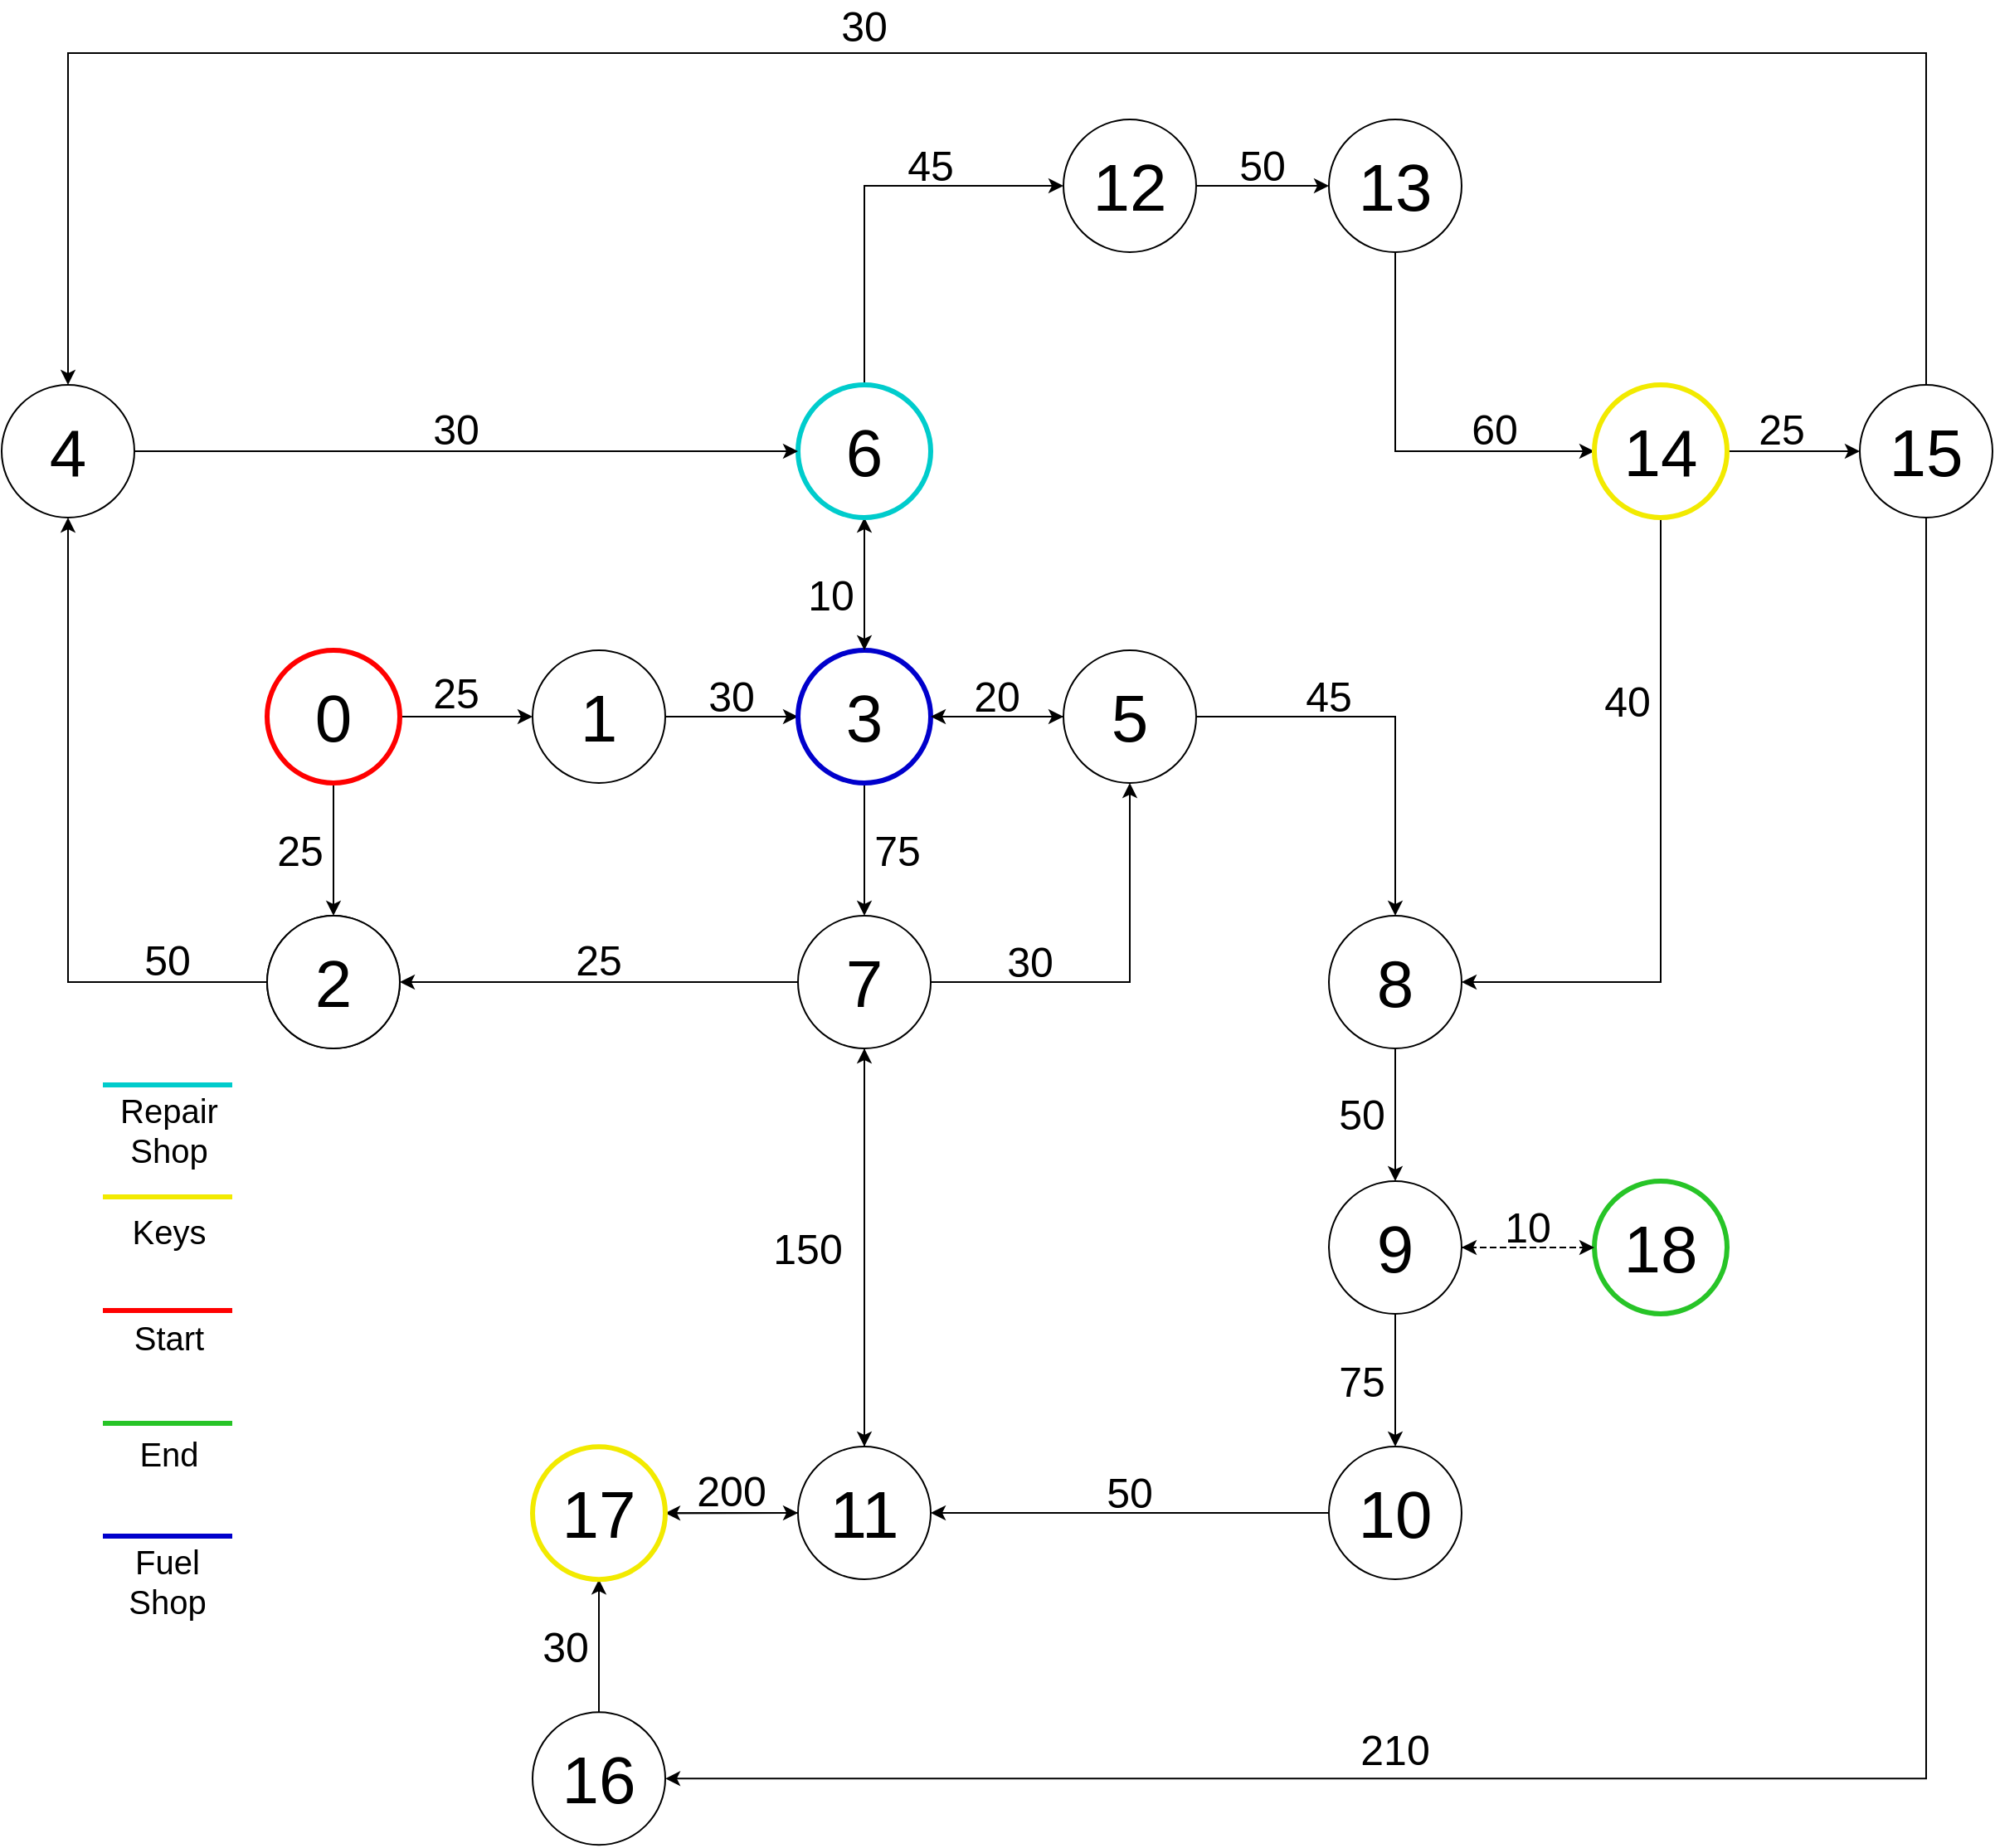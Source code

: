 <mxfile version="10.5.2" type="device"><diagram id="nA16HsYYpHu-Je4fSf6L" name="Page-1"><mxGraphModel dx="1991" dy="1111" grid="1" gridSize="17" guides="1" tooltips="1" connect="1" arrows="1" fold="1" page="1" pageScale="1" pageWidth="4681" pageHeight="3300" math="0" shadow="0"><root><mxCell id="0"/><mxCell id="1" parent="0"/><mxCell id="UQ52LO3UuLHY19B4szmg-21" style="edgeStyle=orthogonalEdgeStyle;rounded=0;orthogonalLoop=1;jettySize=auto;html=1;entryX=0;entryY=0.5;entryDx=0;entryDy=0;fontSize=19;" edge="1" parent="1" source="UQ52LO3UuLHY19B4szmg-3" target="UQ52LO3UuLHY19B4szmg-4"><mxGeometry relative="1" as="geometry"/></mxCell><mxCell id="UQ52LO3UuLHY19B4szmg-27" style="edgeStyle=orthogonalEdgeStyle;rounded=0;orthogonalLoop=1;jettySize=auto;html=1;entryX=0.5;entryY=0;entryDx=0;entryDy=0;fontSize=19;" edge="1" parent="1" source="UQ52LO3UuLHY19B4szmg-3" target="UQ52LO3UuLHY19B4szmg-8"><mxGeometry relative="1" as="geometry"/></mxCell><mxCell id="UQ52LO3UuLHY19B4szmg-3" value="0" style="ellipse;whiteSpace=wrap;html=1;aspect=fixed;fontSize=40;strokeColor=#FF0000;strokeWidth=3;" vertex="1" parent="1"><mxGeometry x="1640" y="1040" width="80" height="80" as="geometry"/></mxCell><mxCell id="UQ52LO3UuLHY19B4szmg-22" style="edgeStyle=orthogonalEdgeStyle;rounded=0;orthogonalLoop=1;jettySize=auto;html=1;entryX=0;entryY=0.5;entryDx=0;entryDy=0;fontSize=19;" edge="1" parent="1" source="UQ52LO3UuLHY19B4szmg-4" target="UQ52LO3UuLHY19B4szmg-5"><mxGeometry relative="1" as="geometry"/></mxCell><mxCell id="UQ52LO3UuLHY19B4szmg-4" value="1" style="ellipse;whiteSpace=wrap;html=1;aspect=fixed;fontSize=40;" vertex="1" parent="1"><mxGeometry x="1800" y="1040" width="80" height="80" as="geometry"/></mxCell><mxCell id="UQ52LO3UuLHY19B4szmg-23" style="edgeStyle=orthogonalEdgeStyle;rounded=0;orthogonalLoop=1;jettySize=auto;html=1;entryX=0;entryY=0.5;entryDx=0;entryDy=0;fontSize=19;" edge="1" parent="1" source="UQ52LO3UuLHY19B4szmg-5" target="UQ52LO3UuLHY19B4szmg-14"><mxGeometry relative="1" as="geometry"/></mxCell><mxCell id="UQ52LO3UuLHY19B4szmg-45" style="edgeStyle=orthogonalEdgeStyle;rounded=0;orthogonalLoop=1;jettySize=auto;html=1;entryX=0.5;entryY=1;entryDx=0;entryDy=0;fontSize=19;" edge="1" parent="1" source="UQ52LO3UuLHY19B4szmg-5" target="UQ52LO3UuLHY19B4szmg-6"><mxGeometry relative="1" as="geometry"/></mxCell><mxCell id="UQ52LO3UuLHY19B4szmg-47" style="edgeStyle=orthogonalEdgeStyle;rounded=0;orthogonalLoop=1;jettySize=auto;html=1;fontSize=19;" edge="1" parent="1" source="UQ52LO3UuLHY19B4szmg-5" target="UQ52LO3UuLHY19B4szmg-7"><mxGeometry relative="1" as="geometry"/></mxCell><mxCell id="UQ52LO3UuLHY19B4szmg-5" value="3" style="ellipse;whiteSpace=wrap;html=1;aspect=fixed;fontSize=40;strokeColor=#0000CC;strokeWidth=3;" vertex="1" parent="1"><mxGeometry x="1960" y="1040" width="80" height="80" as="geometry"/></mxCell><mxCell id="UQ52LO3UuLHY19B4szmg-44" style="edgeStyle=orthogonalEdgeStyle;rounded=0;orthogonalLoop=1;jettySize=auto;html=1;entryX=0;entryY=0.5;entryDx=0;entryDy=0;fontSize=19;" edge="1" parent="1" source="UQ52LO3UuLHY19B4szmg-6" target="UQ52LO3UuLHY19B4szmg-12"><mxGeometry relative="1" as="geometry"><Array as="points"><mxPoint x="2000" y="760"/></Array></mxGeometry></mxCell><mxCell id="UQ52LO3UuLHY19B4szmg-46" style="edgeStyle=orthogonalEdgeStyle;rounded=0;orthogonalLoop=1;jettySize=auto;html=1;fontSize=19;" edge="1" parent="1" source="UQ52LO3UuLHY19B4szmg-6" target="UQ52LO3UuLHY19B4szmg-5"><mxGeometry relative="1" as="geometry"/></mxCell><mxCell id="UQ52LO3UuLHY19B4szmg-6" value="6" style="ellipse;whiteSpace=wrap;html=1;aspect=fixed;fontSize=40;strokeColor=#00CCCC;strokeWidth=3;" vertex="1" parent="1"><mxGeometry x="1960" y="880" width="80" height="80" as="geometry"/></mxCell><mxCell id="UQ52LO3UuLHY19B4szmg-29" style="edgeStyle=orthogonalEdgeStyle;rounded=0;orthogonalLoop=1;jettySize=auto;html=1;entryX=1;entryY=0.5;entryDx=0;entryDy=0;fontSize=19;" edge="1" parent="1" source="UQ52LO3UuLHY19B4szmg-7" target="UQ52LO3UuLHY19B4szmg-28"><mxGeometry relative="1" as="geometry"/></mxCell><mxCell id="UQ52LO3UuLHY19B4szmg-30" style="edgeStyle=orthogonalEdgeStyle;rounded=0;orthogonalLoop=1;jettySize=auto;html=1;entryX=0.5;entryY=1;entryDx=0;entryDy=0;fontSize=19;" edge="1" parent="1" source="UQ52LO3UuLHY19B4szmg-7" target="UQ52LO3UuLHY19B4szmg-14"><mxGeometry relative="1" as="geometry"><mxPoint x="2160" y="1130" as="targetPoint"/></mxGeometry></mxCell><mxCell id="UQ52LO3UuLHY19B4szmg-33" style="edgeStyle=orthogonalEdgeStyle;rounded=0;orthogonalLoop=1;jettySize=auto;html=1;fontSize=19;" edge="1" parent="1" source="UQ52LO3UuLHY19B4szmg-7" target="UQ52LO3UuLHY19B4szmg-18"><mxGeometry relative="1" as="geometry"/></mxCell><mxCell id="UQ52LO3UuLHY19B4szmg-7" value="7" style="ellipse;whiteSpace=wrap;html=1;aspect=fixed;fontSize=40;" vertex="1" parent="1"><mxGeometry x="1960" y="1200" width="80" height="80" as="geometry"/></mxCell><mxCell id="UQ52LO3UuLHY19B4szmg-8" value="" style="ellipse;whiteSpace=wrap;html=1;aspect=fixed;fontSize=19;" vertex="1" parent="1"><mxGeometry x="1640" y="1200" width="80" height="80" as="geometry"/></mxCell><mxCell id="UQ52LO3UuLHY19B4szmg-49" style="edgeStyle=orthogonalEdgeStyle;rounded=0;orthogonalLoop=1;jettySize=auto;html=1;entryX=0;entryY=0.5;entryDx=0;entryDy=0;fontSize=19;" edge="1" parent="1" source="UQ52LO3UuLHY19B4szmg-9" target="UQ52LO3UuLHY19B4szmg-6"><mxGeometry relative="1" as="geometry"/></mxCell><mxCell id="UQ52LO3UuLHY19B4szmg-9" value="4" style="ellipse;whiteSpace=wrap;html=1;aspect=fixed;fontSize=40;" vertex="1" parent="1"><mxGeometry x="1480" y="880" width="80" height="80" as="geometry"/></mxCell><mxCell id="UQ52LO3UuLHY19B4szmg-32" style="edgeStyle=orthogonalEdgeStyle;rounded=0;orthogonalLoop=1;jettySize=auto;html=1;entryX=0.5;entryY=0;entryDx=0;entryDy=0;fontSize=19;" edge="1" parent="1" source="UQ52LO3UuLHY19B4szmg-10" target="UQ52LO3UuLHY19B4szmg-16"><mxGeometry relative="1" as="geometry"/></mxCell><mxCell id="UQ52LO3UuLHY19B4szmg-10" value="8" style="ellipse;whiteSpace=wrap;html=1;aspect=fixed;fontSize=40;" vertex="1" parent="1"><mxGeometry x="2280" y="1200" width="80" height="80" as="geometry"/></mxCell><mxCell id="UQ52LO3UuLHY19B4szmg-43" style="edgeStyle=orthogonalEdgeStyle;rounded=0;orthogonalLoop=1;jettySize=auto;html=1;entryX=0;entryY=0.5;entryDx=0;entryDy=0;fontSize=19;" edge="1" parent="1" source="UQ52LO3UuLHY19B4szmg-12" target="UQ52LO3UuLHY19B4szmg-13"><mxGeometry relative="1" as="geometry"/></mxCell><mxCell id="UQ52LO3UuLHY19B4szmg-12" value="12" style="ellipse;whiteSpace=wrap;html=1;aspect=fixed;fontSize=40;" vertex="1" parent="1"><mxGeometry x="2120" y="720" width="80" height="80" as="geometry"/></mxCell><mxCell id="UQ52LO3UuLHY19B4szmg-42" style="edgeStyle=orthogonalEdgeStyle;rounded=0;orthogonalLoop=1;jettySize=auto;html=1;entryX=0;entryY=0.5;entryDx=0;entryDy=0;fontSize=19;" edge="1" parent="1" source="UQ52LO3UuLHY19B4szmg-13" target="UQ52LO3UuLHY19B4szmg-41"><mxGeometry relative="1" as="geometry"><Array as="points"><mxPoint x="2320" y="920"/></Array></mxGeometry></mxCell><mxCell id="UQ52LO3UuLHY19B4szmg-13" value="13" style="ellipse;whiteSpace=wrap;html=1;aspect=fixed;fontSize=40;" vertex="1" parent="1"><mxGeometry x="2280" y="720" width="80" height="80" as="geometry"/></mxCell><mxCell id="UQ52LO3UuLHY19B4szmg-24" style="edgeStyle=orthogonalEdgeStyle;rounded=0;orthogonalLoop=1;jettySize=auto;html=1;entryX=1;entryY=0.5;entryDx=0;entryDy=0;fontSize=19;" edge="1" parent="1" source="UQ52LO3UuLHY19B4szmg-14" target="UQ52LO3UuLHY19B4szmg-5"><mxGeometry relative="1" as="geometry"/></mxCell><mxCell id="UQ52LO3UuLHY19B4szmg-31" style="edgeStyle=orthogonalEdgeStyle;rounded=0;orthogonalLoop=1;jettySize=auto;html=1;entryX=0.5;entryY=0;entryDx=0;entryDy=0;fontSize=19;" edge="1" parent="1" source="UQ52LO3UuLHY19B4szmg-14" target="UQ52LO3UuLHY19B4szmg-10"><mxGeometry relative="1" as="geometry"/></mxCell><mxCell id="UQ52LO3UuLHY19B4szmg-14" value="5" style="ellipse;whiteSpace=wrap;html=1;aspect=fixed;fontSize=40;" vertex="1" parent="1"><mxGeometry x="2120" y="1040" width="80" height="80" as="geometry"/></mxCell><mxCell id="UQ52LO3UuLHY19B4szmg-91" style="edgeStyle=orthogonalEdgeStyle;rounded=0;orthogonalLoop=1;jettySize=auto;html=1;entryX=1;entryY=0.5;entryDx=0;entryDy=0;fontSize=25;dashed=1;" edge="1" parent="1" source="UQ52LO3UuLHY19B4szmg-15" target="UQ52LO3UuLHY19B4szmg-16"><mxGeometry relative="1" as="geometry"/></mxCell><mxCell id="UQ52LO3UuLHY19B4szmg-15" value="18" style="ellipse;whiteSpace=wrap;html=1;aspect=fixed;fontSize=40;strokeColor=#27C427;strokeWidth=3;" vertex="1" parent="1"><mxGeometry x="2440" y="1360" width="80" height="80" as="geometry"/></mxCell><mxCell id="UQ52LO3UuLHY19B4szmg-39" style="edgeStyle=orthogonalEdgeStyle;rounded=0;orthogonalLoop=1;jettySize=auto;html=1;entryX=0;entryY=0.5;entryDx=0;entryDy=0;fontSize=19;dashed=1;" edge="1" parent="1" source="UQ52LO3UuLHY19B4szmg-16" target="UQ52LO3UuLHY19B4szmg-15"><mxGeometry relative="1" as="geometry"><Array as="points"><mxPoint x="2380" y="1400"/><mxPoint x="2380" y="1400"/></Array></mxGeometry></mxCell><mxCell id="UQ52LO3UuLHY19B4szmg-40" style="edgeStyle=orthogonalEdgeStyle;rounded=0;orthogonalLoop=1;jettySize=auto;html=1;entryX=0.5;entryY=0;entryDx=0;entryDy=0;fontSize=19;" edge="1" parent="1" source="UQ52LO3UuLHY19B4szmg-16" target="UQ52LO3UuLHY19B4szmg-17"><mxGeometry relative="1" as="geometry"/></mxCell><mxCell id="UQ52LO3UuLHY19B4szmg-16" value="9" style="ellipse;whiteSpace=wrap;html=1;aspect=fixed;fontSize=40;" vertex="1" parent="1"><mxGeometry x="2280" y="1360" width="80" height="80" as="geometry"/></mxCell><mxCell id="UQ52LO3UuLHY19B4szmg-35" style="edgeStyle=orthogonalEdgeStyle;rounded=0;orthogonalLoop=1;jettySize=auto;html=1;entryX=1;entryY=0.5;entryDx=0;entryDy=0;fontSize=19;" edge="1" parent="1" source="UQ52LO3UuLHY19B4szmg-17" target="UQ52LO3UuLHY19B4szmg-18"><mxGeometry relative="1" as="geometry"/></mxCell><mxCell id="UQ52LO3UuLHY19B4szmg-17" value="10" style="ellipse;whiteSpace=wrap;html=1;aspect=fixed;fontSize=40;" vertex="1" parent="1"><mxGeometry x="2280" y="1520" width="80" height="80" as="geometry"/></mxCell><mxCell id="UQ52LO3UuLHY19B4szmg-34" style="edgeStyle=orthogonalEdgeStyle;rounded=0;orthogonalLoop=1;jettySize=auto;html=1;fontSize=19;" edge="1" parent="1" source="UQ52LO3UuLHY19B4szmg-18" target="UQ52LO3UuLHY19B4szmg-7"><mxGeometry relative="1" as="geometry"/></mxCell><mxCell id="UQ52LO3UuLHY19B4szmg-36" style="edgeStyle=orthogonalEdgeStyle;rounded=0;orthogonalLoop=1;jettySize=auto;html=1;fontSize=19;" edge="1" parent="1" source="UQ52LO3UuLHY19B4szmg-18" target="UQ52LO3UuLHY19B4szmg-20"><mxGeometry relative="1" as="geometry"/></mxCell><mxCell id="UQ52LO3UuLHY19B4szmg-18" value="11" style="ellipse;whiteSpace=wrap;html=1;aspect=fixed;fontSize=40;" vertex="1" parent="1"><mxGeometry x="1960" y="1520" width="80" height="80" as="geometry"/></mxCell><mxCell id="UQ52LO3UuLHY19B4szmg-38" style="edgeStyle=orthogonalEdgeStyle;rounded=0;orthogonalLoop=1;jettySize=auto;html=1;fontSize=19;" edge="1" parent="1" source="UQ52LO3UuLHY19B4szmg-19" target="UQ52LO3UuLHY19B4szmg-20"><mxGeometry relative="1" as="geometry"/></mxCell><mxCell id="UQ52LO3UuLHY19B4szmg-19" value="16" style="ellipse;whiteSpace=wrap;html=1;aspect=fixed;fontSize=40;" vertex="1" parent="1"><mxGeometry x="1800" y="1680.138" width="80" height="80" as="geometry"/></mxCell><mxCell id="UQ52LO3UuLHY19B4szmg-37" style="edgeStyle=orthogonalEdgeStyle;rounded=0;orthogonalLoop=1;jettySize=auto;html=1;entryX=0;entryY=0.5;entryDx=0;entryDy=0;fontSize=19;" edge="1" parent="1" source="UQ52LO3UuLHY19B4szmg-20" target="UQ52LO3UuLHY19B4szmg-18"><mxGeometry relative="1" as="geometry"/></mxCell><mxCell id="UQ52LO3UuLHY19B4szmg-20" value="17" style="ellipse;whiteSpace=wrap;html=1;aspect=fixed;fontSize=40;strokeColor=#F2EA00;strokeWidth=3;" vertex="1" parent="1"><mxGeometry x="1800" y="1520.138" width="80" height="80" as="geometry"/></mxCell><mxCell id="UQ52LO3UuLHY19B4szmg-48" style="edgeStyle=orthogonalEdgeStyle;rounded=0;orthogonalLoop=1;jettySize=auto;html=1;fontSize=19;" edge="1" parent="1" source="UQ52LO3UuLHY19B4szmg-28" target="UQ52LO3UuLHY19B4szmg-9"><mxGeometry relative="1" as="geometry"/></mxCell><mxCell id="UQ52LO3UuLHY19B4szmg-28" value="2" style="ellipse;whiteSpace=wrap;html=1;aspect=fixed;fontSize=40;" vertex="1" parent="1"><mxGeometry x="1640" y="1200" width="80" height="80" as="geometry"/></mxCell><mxCell id="UQ52LO3UuLHY19B4szmg-55" style="edgeStyle=orthogonalEdgeStyle;rounded=0;orthogonalLoop=1;jettySize=auto;html=1;entryX=0;entryY=0.5;entryDx=0;entryDy=0;fontSize=19;" edge="1" parent="1" source="UQ52LO3UuLHY19B4szmg-41" target="UQ52LO3UuLHY19B4szmg-54"><mxGeometry relative="1" as="geometry"/></mxCell><mxCell id="UQ52LO3UuLHY19B4szmg-88" style="edgeStyle=orthogonalEdgeStyle;rounded=0;orthogonalLoop=1;jettySize=auto;html=1;entryX=1;entryY=0.5;entryDx=0;entryDy=0;fontSize=25;" edge="1" parent="1" source="UQ52LO3UuLHY19B4szmg-41" target="UQ52LO3UuLHY19B4szmg-10"><mxGeometry relative="1" as="geometry"><Array as="points"><mxPoint x="2480" y="1240"/></Array></mxGeometry></mxCell><mxCell id="UQ52LO3UuLHY19B4szmg-41" value="14" style="ellipse;whiteSpace=wrap;html=1;aspect=fixed;fontSize=40;strokeColor=#F2EA00;strokeWidth=3;" vertex="1" parent="1"><mxGeometry x="2440" y="880" width="80" height="80" as="geometry"/></mxCell><mxCell id="UQ52LO3UuLHY19B4szmg-56" style="edgeStyle=orthogonalEdgeStyle;rounded=0;orthogonalLoop=1;jettySize=auto;html=1;entryX=1;entryY=0.5;entryDx=0;entryDy=0;fontSize=19;" edge="1" parent="1" source="UQ52LO3UuLHY19B4szmg-54" target="UQ52LO3UuLHY19B4szmg-19"><mxGeometry relative="1" as="geometry"><Array as="points"><mxPoint x="2640" y="1720"/></Array></mxGeometry></mxCell><mxCell id="UQ52LO3UuLHY19B4szmg-90" style="edgeStyle=orthogonalEdgeStyle;rounded=0;orthogonalLoop=1;jettySize=auto;html=1;entryX=0.5;entryY=0;entryDx=0;entryDy=0;fontSize=25;" edge="1" parent="1" source="UQ52LO3UuLHY19B4szmg-54" target="UQ52LO3UuLHY19B4szmg-9"><mxGeometry relative="1" as="geometry"><Array as="points"><mxPoint x="2640" y="680"/><mxPoint x="1520" y="680"/></Array></mxGeometry></mxCell><mxCell id="UQ52LO3UuLHY19B4szmg-54" value="15" style="ellipse;whiteSpace=wrap;html=1;aspect=fixed;fontSize=40;" vertex="1" parent="1"><mxGeometry x="2600" y="880" width="80" height="80" as="geometry"/></mxCell><mxCell id="UQ52LO3UuLHY19B4szmg-60" value="&lt;div&gt;25&lt;/div&gt;" style="text;html=1;strokeColor=none;fillColor=none;align=center;verticalAlign=middle;whiteSpace=wrap;rounded=0;fontSize=25;" vertex="1" parent="1"><mxGeometry x="1734" y="1055" width="40" height="20" as="geometry"/></mxCell><mxCell id="UQ52LO3UuLHY19B4szmg-61" value="&lt;div&gt;30&lt;/div&gt;" style="text;html=1;strokeColor=none;fillColor=none;align=center;verticalAlign=middle;whiteSpace=wrap;rounded=0;fontSize=25;" vertex="1" parent="1"><mxGeometry x="1900" y="1057" width="40" height="20" as="geometry"/></mxCell><mxCell id="UQ52LO3UuLHY19B4szmg-62" value="&lt;div&gt;25&lt;/div&gt;" style="text;html=1;strokeColor=none;fillColor=none;align=center;verticalAlign=middle;whiteSpace=wrap;rounded=0;fontSize=25;" vertex="1" parent="1"><mxGeometry x="1640" y="1150" width="40" height="20" as="geometry"/></mxCell><mxCell id="UQ52LO3UuLHY19B4szmg-63" value="50" style="text;html=1;strokeColor=none;fillColor=none;align=center;verticalAlign=middle;whiteSpace=wrap;rounded=0;fontSize=25;" vertex="1" parent="1"><mxGeometry x="1560" y="1216" width="40" height="20" as="geometry"/></mxCell><mxCell id="UQ52LO3UuLHY19B4szmg-64" value="10" style="text;html=1;strokeColor=none;fillColor=none;align=center;verticalAlign=middle;whiteSpace=wrap;rounded=0;fontSize=25;" vertex="1" parent="1"><mxGeometry x="1960" y="996" width="40" height="20" as="geometry"/></mxCell><mxCell id="UQ52LO3UuLHY19B4szmg-65" value="20" style="text;html=1;strokeColor=none;fillColor=none;align=center;verticalAlign=middle;whiteSpace=wrap;rounded=0;fontSize=25;" vertex="1" parent="1"><mxGeometry x="2060" y="1057" width="40" height="20" as="geometry"/></mxCell><mxCell id="UQ52LO3UuLHY19B4szmg-66" value="75" style="text;html=1;strokeColor=none;fillColor=none;align=center;verticalAlign=middle;whiteSpace=wrap;rounded=0;fontSize=25;" vertex="1" parent="1"><mxGeometry x="2000" y="1150" width="40" height="20" as="geometry"/></mxCell><mxCell id="UQ52LO3UuLHY19B4szmg-67" value="&lt;div&gt;30&lt;/div&gt;" style="text;html=1;strokeColor=none;fillColor=none;align=center;verticalAlign=middle;whiteSpace=wrap;rounded=0;fontSize=25;" vertex="1" parent="1"><mxGeometry x="2080" y="1217" width="40" height="20" as="geometry"/></mxCell><mxCell id="UQ52LO3UuLHY19B4szmg-69" value="25" style="text;html=1;strokeColor=none;fillColor=none;align=center;verticalAlign=middle;whiteSpace=wrap;rounded=0;fontSize=25;" vertex="1" parent="1"><mxGeometry x="1820" y="1216" width="40" height="20" as="geometry"/></mxCell><mxCell id="UQ52LO3UuLHY19B4szmg-70" value="150" style="text;html=1;strokeColor=none;fillColor=none;align=center;verticalAlign=middle;whiteSpace=wrap;rounded=0;fontSize=25;" vertex="1" parent="1"><mxGeometry x="1946" y="1390" width="40" height="20" as="geometry"/></mxCell><mxCell id="UQ52LO3UuLHY19B4szmg-72" value="50" style="text;html=1;strokeColor=none;fillColor=none;align=center;verticalAlign=middle;whiteSpace=wrap;rounded=0;fontSize=25;" vertex="1" parent="1"><mxGeometry x="2280" y="1309" width="40" height="20" as="geometry"/></mxCell><mxCell id="UQ52LO3UuLHY19B4szmg-73" value="75" style="text;html=1;strokeColor=none;fillColor=none;align=center;verticalAlign=middle;whiteSpace=wrap;rounded=0;fontSize=25;" vertex="1" parent="1"><mxGeometry x="2280" y="1470" width="40" height="20" as="geometry"/></mxCell><mxCell id="UQ52LO3UuLHY19B4szmg-74" value="10" style="text;html=1;strokeColor=none;fillColor=none;align=center;verticalAlign=middle;whiteSpace=wrap;rounded=0;fontSize=25;" vertex="1" parent="1"><mxGeometry x="2380" y="1377" width="40" height="20" as="geometry"/></mxCell><mxCell id="UQ52LO3UuLHY19B4szmg-75" value="45" style="text;html=1;strokeColor=none;fillColor=none;align=center;verticalAlign=middle;whiteSpace=wrap;rounded=0;fontSize=25;" vertex="1" parent="1"><mxGeometry x="2260" y="1057" width="40" height="20" as="geometry"/></mxCell><mxCell id="UQ52LO3UuLHY19B4szmg-76" value="200" style="text;html=1;strokeColor=none;fillColor=none;align=center;verticalAlign=middle;whiteSpace=wrap;rounded=0;fontSize=25;" vertex="1" parent="1"><mxGeometry x="1900" y="1536" width="40" height="20" as="geometry"/></mxCell><mxCell id="UQ52LO3UuLHY19B4szmg-77" value="50" style="text;html=1;strokeColor=none;fillColor=none;align=center;verticalAlign=middle;whiteSpace=wrap;rounded=0;fontSize=25;" vertex="1" parent="1"><mxGeometry x="2140" y="1537" width="40" height="20" as="geometry"/></mxCell><mxCell id="UQ52LO3UuLHY19B4szmg-78" value="210" style="text;html=1;strokeColor=none;fillColor=none;align=center;verticalAlign=middle;whiteSpace=wrap;rounded=0;fontSize=25;" vertex="1" parent="1"><mxGeometry x="2300" y="1692" width="40" height="20" as="geometry"/></mxCell><mxCell id="UQ52LO3UuLHY19B4szmg-79" value="&lt;div&gt;30&lt;/div&gt;" style="text;html=1;strokeColor=none;fillColor=none;align=center;verticalAlign=middle;whiteSpace=wrap;rounded=0;fontSize=25;" vertex="1" parent="1"><mxGeometry x="1800" y="1630" width="40" height="20" as="geometry"/></mxCell><mxCell id="UQ52LO3UuLHY19B4szmg-80" value="&lt;div&gt;30&lt;/div&gt;" style="text;html=1;strokeColor=none;fillColor=none;align=center;verticalAlign=middle;whiteSpace=wrap;rounded=0;fontSize=25;" vertex="1" parent="1"><mxGeometry x="1734" y="896" width="40" height="20" as="geometry"/></mxCell><mxCell id="UQ52LO3UuLHY19B4szmg-81" value="30" style="text;html=1;strokeColor=none;fillColor=none;align=center;verticalAlign=middle;whiteSpace=wrap;rounded=0;fontSize=25;" vertex="1" parent="1"><mxGeometry x="1980" y="653" width="40" height="20" as="geometry"/></mxCell><mxCell id="UQ52LO3UuLHY19B4szmg-82" value="50" style="text;html=1;strokeColor=none;fillColor=none;align=center;verticalAlign=middle;whiteSpace=wrap;rounded=0;fontSize=25;" vertex="1" parent="1"><mxGeometry x="2220" y="737" width="40" height="20" as="geometry"/></mxCell><mxCell id="UQ52LO3UuLHY19B4szmg-83" value="45" style="text;html=1;strokeColor=none;fillColor=none;align=center;verticalAlign=middle;whiteSpace=wrap;rounded=0;fontSize=25;" vertex="1" parent="1"><mxGeometry x="2020" y="737" width="40" height="20" as="geometry"/></mxCell><mxCell id="UQ52LO3UuLHY19B4szmg-84" value="25" style="text;html=1;strokeColor=none;fillColor=none;align=center;verticalAlign=middle;whiteSpace=wrap;rounded=0;fontSize=25;" vertex="1" parent="1"><mxGeometry x="2533" y="896" width="40" height="20" as="geometry"/></mxCell><mxCell id="UQ52LO3UuLHY19B4szmg-85" value="60" style="text;html=1;strokeColor=none;fillColor=none;align=center;verticalAlign=middle;whiteSpace=wrap;rounded=0;fontSize=25;" vertex="1" parent="1"><mxGeometry x="2360" y="896" width="40" height="20" as="geometry"/></mxCell><mxCell id="UQ52LO3UuLHY19B4szmg-89" value="40" style="text;html=1;strokeColor=none;fillColor=none;align=center;verticalAlign=middle;whiteSpace=wrap;rounded=0;fontSize=25;" vertex="1" parent="1"><mxGeometry x="2440" y="1060" width="40" height="20" as="geometry"/></mxCell><mxCell id="UQ52LO3UuLHY19B4szmg-108" value="" style="endArrow=none;html=1;fontSize=20;fontColor=#000000;strokeWidth=3;strokeColor=#00CCCC;" edge="1" parent="1"><mxGeometry width="50" height="50" relative="1" as="geometry"><mxPoint x="1541" y="1302" as="sourcePoint"/><mxPoint x="1619" y="1302" as="targetPoint"/></mxGeometry></mxCell><mxCell id="UQ52LO3UuLHY19B4szmg-109" value="" style="endArrow=none;html=1;fontSize=20;fontColor=#000000;strokeWidth=3;strokeColor=#FF0000;" edge="1" parent="1"><mxGeometry width="50" height="50" relative="1" as="geometry"><mxPoint x="1541" y="1438" as="sourcePoint"/><mxPoint x="1619" y="1438" as="targetPoint"/></mxGeometry></mxCell><mxCell id="UQ52LO3UuLHY19B4szmg-110" value="" style="endArrow=none;html=1;fontSize=20;fontColor=#000000;strokeWidth=3;strokeColor=#F2EA00;" edge="1" parent="1"><mxGeometry width="50" height="50" relative="1" as="geometry"><mxPoint x="1541" y="1369.5" as="sourcePoint"/><mxPoint x="1619" y="1369.5" as="targetPoint"/></mxGeometry></mxCell><mxCell id="UQ52LO3UuLHY19B4szmg-111" value="" style="endArrow=none;html=1;fontSize=20;fontColor=#000000;strokeWidth=3;strokeColor=#27C427;" edge="1" parent="1"><mxGeometry width="50" height="50" relative="1" as="geometry"><mxPoint x="1541" y="1506" as="sourcePoint"/><mxPoint x="1619" y="1506" as="targetPoint"/></mxGeometry></mxCell><mxCell id="UQ52LO3UuLHY19B4szmg-112" value="" style="endArrow=none;html=1;fontSize=20;fontColor=#000000;strokeWidth=3;strokeColor=#0000CC;" edge="1" parent="1"><mxGeometry width="50" height="50" relative="1" as="geometry"><mxPoint x="1541" y="1574" as="sourcePoint"/><mxPoint x="1619" y="1574" as="targetPoint"/></mxGeometry></mxCell><mxCell id="UQ52LO3UuLHY19B4szmg-113" value="Repair Shop" style="text;html=1;strokeColor=none;fillColor=none;align=center;verticalAlign=middle;whiteSpace=wrap;rounded=0;fontSize=20;fontColor=#000000;" vertex="1" parent="1"><mxGeometry x="1561" y="1319" width="40" height="20" as="geometry"/></mxCell><mxCell id="UQ52LO3UuLHY19B4szmg-114" value="Keys" style="text;html=1;strokeColor=none;fillColor=none;align=center;verticalAlign=middle;whiteSpace=wrap;rounded=0;fontSize=20;fontColor=#000000;" vertex="1" parent="1"><mxGeometry x="1561" y="1379.5" width="40" height="20" as="geometry"/></mxCell><mxCell id="UQ52LO3UuLHY19B4szmg-115" value="Start" style="text;html=1;strokeColor=none;fillColor=none;align=center;verticalAlign=middle;whiteSpace=wrap;rounded=0;fontSize=20;fontColor=#000000;" vertex="1" parent="1"><mxGeometry x="1561" y="1444" width="40" height="20" as="geometry"/></mxCell><mxCell id="UQ52LO3UuLHY19B4szmg-116" value="End" style="text;html=1;strokeColor=none;fillColor=none;align=center;verticalAlign=middle;whiteSpace=wrap;rounded=0;fontSize=20;fontColor=#000000;" vertex="1" parent="1"><mxGeometry x="1561" y="1514" width="40" height="20" as="geometry"/></mxCell><mxCell id="UQ52LO3UuLHY19B4szmg-117" value="&lt;div&gt;Fuel Shop&lt;/div&gt;&lt;div&gt;&lt;br&gt;&lt;/div&gt;" style="text;html=1;strokeColor=none;fillColor=none;align=center;verticalAlign=middle;whiteSpace=wrap;rounded=0;fontSize=20;fontColor=#000000;" vertex="1" parent="1"><mxGeometry x="1560" y="1603" width="40" height="20" as="geometry"/></mxCell></root></mxGraphModel></diagram></mxfile>